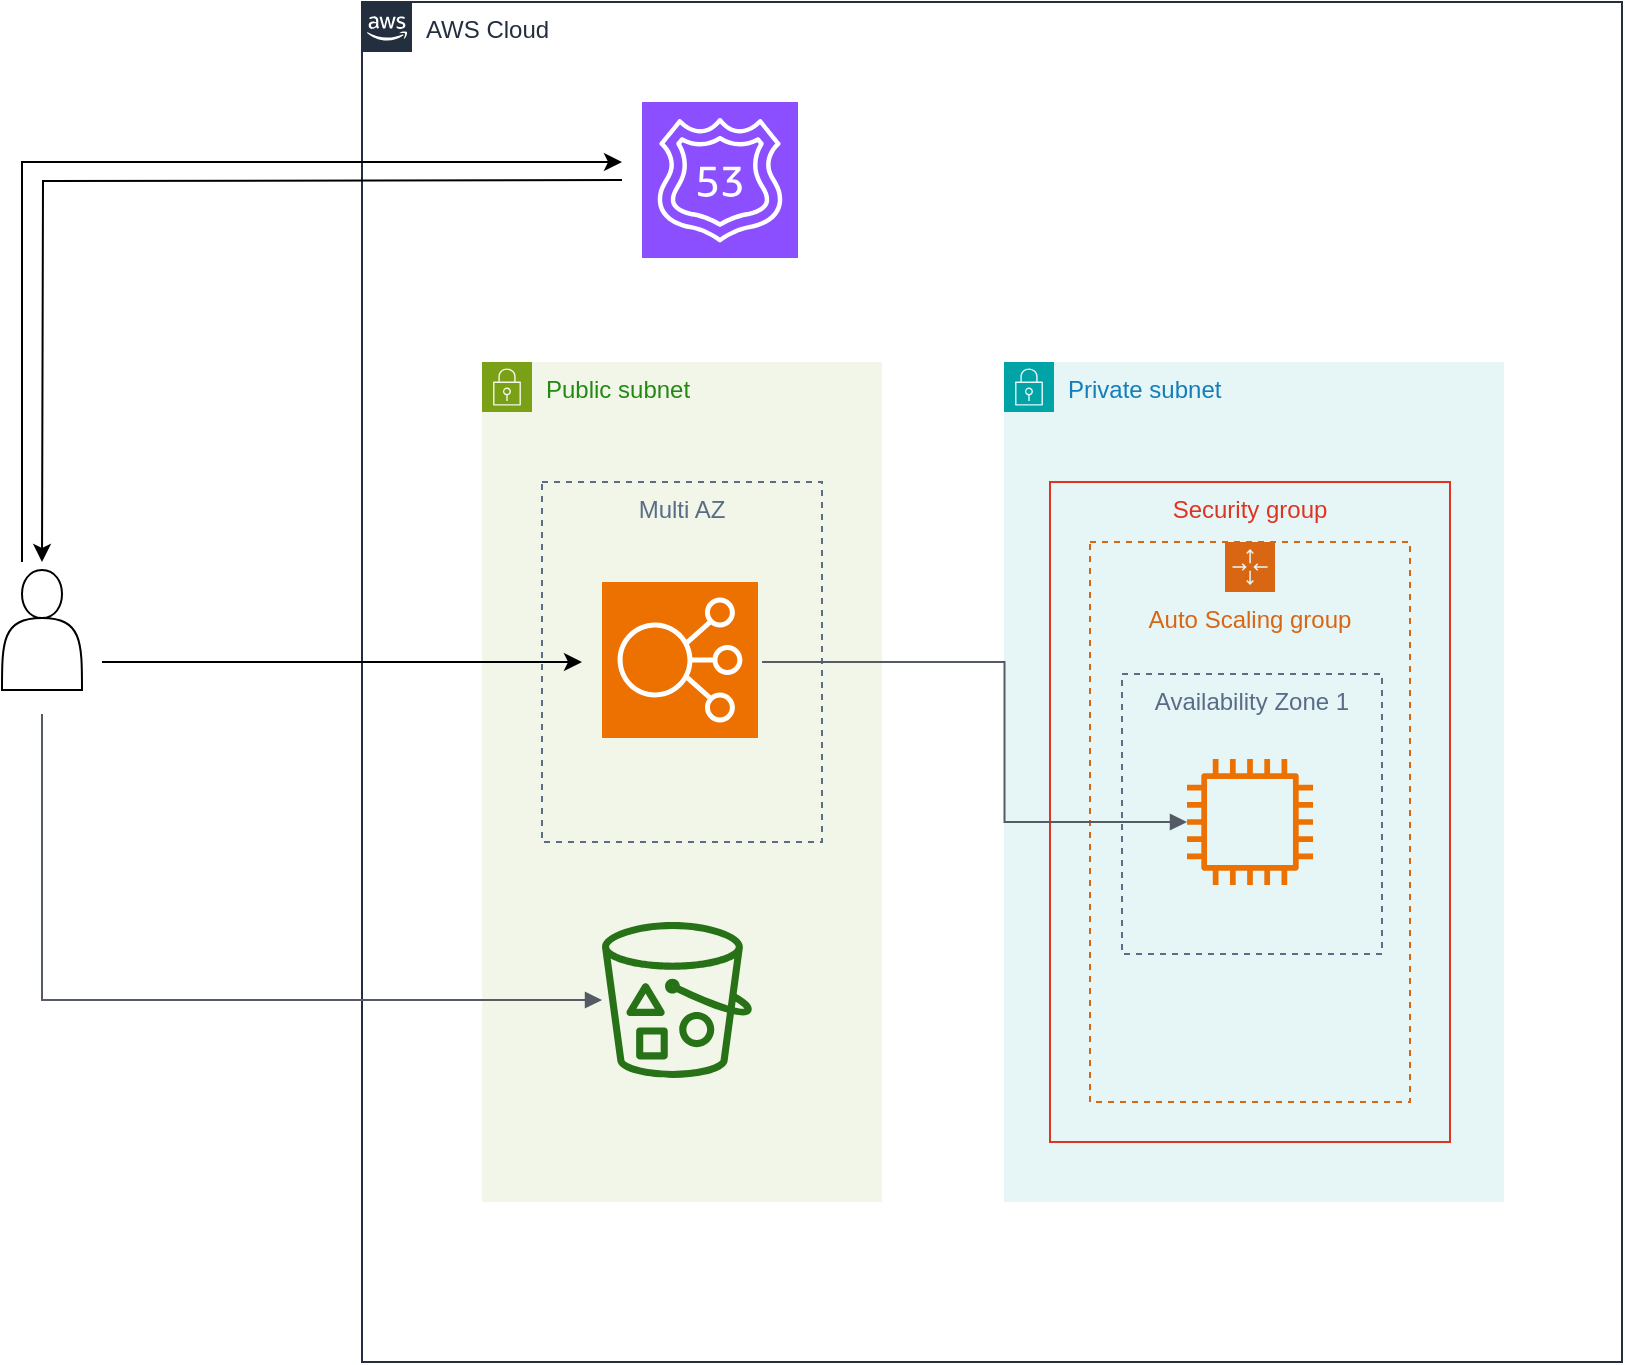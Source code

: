 <mxfile version="26.0.16">
  <diagram id="Ht1M8jgEwFfnCIfOTk4-" name="Page-1">
    <mxGraphModel dx="1912" dy="1072" grid="1" gridSize="10" guides="1" tooltips="1" connect="1" arrows="1" fold="1" page="1" pageScale="1" pageWidth="1169" pageHeight="827" math="0" shadow="0">
      <root>
        <mxCell id="0" />
        <mxCell id="1" parent="0" />
        <mxCell id="UEzPUAAOIrF-is8g5C7q-74" value="AWS Cloud" style="points=[[0,0],[0.25,0],[0.5,0],[0.75,0],[1,0],[1,0.25],[1,0.5],[1,0.75],[1,1],[0.75,1],[0.5,1],[0.25,1],[0,1],[0,0.75],[0,0.5],[0,0.25]];outlineConnect=0;gradientColor=none;html=1;whiteSpace=wrap;fontSize=12;fontStyle=0;shape=mxgraph.aws4.group;grIcon=mxgraph.aws4.group_aws_cloud_alt;strokeColor=#232F3E;fillColor=none;verticalAlign=top;align=left;spacingLeft=30;fontColor=#232F3E;dashed=0;labelBackgroundColor=#ffffff;container=1;pointerEvents=0;collapsible=0;recursiveResize=0;" parent="1" vertex="1">
          <mxGeometry x="320" y="74" width="630" height="680" as="geometry" />
        </mxCell>
        <mxCell id="Gp06QSU5Ox1vAtpwQXHN-2" value="" style="sketch=0;points=[[0,0,0],[0.25,0,0],[0.5,0,0],[0.75,0,0],[1,0,0],[0,1,0],[0.25,1,0],[0.5,1,0],[0.75,1,0],[1,1,0],[0,0.25,0],[0,0.5,0],[0,0.75,0],[1,0.25,0],[1,0.5,0],[1,0.75,0]];outlineConnect=0;fontColor=#232F3E;fillColor=#8C4FFF;strokeColor=#ffffff;dashed=0;verticalLabelPosition=bottom;verticalAlign=top;align=center;html=1;fontSize=12;fontStyle=0;aspect=fixed;shape=mxgraph.aws4.resourceIcon;resIcon=mxgraph.aws4.route_53;" vertex="1" parent="UEzPUAAOIrF-is8g5C7q-74">
          <mxGeometry x="140" y="50" width="78" height="78" as="geometry" />
        </mxCell>
        <mxCell id="Gp06QSU5Ox1vAtpwQXHN-17" value="Public subnet" style="points=[[0,0],[0.25,0],[0.5,0],[0.75,0],[1,0],[1,0.25],[1,0.5],[1,0.75],[1,1],[0.75,1],[0.5,1],[0.25,1],[0,1],[0,0.75],[0,0.5],[0,0.25]];outlineConnect=0;gradientColor=none;html=1;whiteSpace=wrap;fontSize=12;fontStyle=0;container=1;pointerEvents=0;collapsible=0;recursiveResize=0;shape=mxgraph.aws4.group;grIcon=mxgraph.aws4.group_security_group;grStroke=0;strokeColor=#7AA116;fillColor=#F2F6E8;verticalAlign=top;align=left;spacingLeft=30;fontColor=#248814;dashed=0;" vertex="1" parent="UEzPUAAOIrF-is8g5C7q-74">
          <mxGeometry x="60" y="180" width="200" height="420" as="geometry" />
        </mxCell>
        <mxCell id="UEzPUAAOIrF-is8g5C7q-77" value="" style="outlineConnect=0;fontColor=#232F3E;gradientColor=none;fillColor=#277116;strokeColor=none;dashed=0;verticalLabelPosition=bottom;verticalAlign=top;align=center;html=1;fontSize=12;fontStyle=0;aspect=fixed;pointerEvents=1;shape=mxgraph.aws4.bucket_with_objects;labelBackgroundColor=#ffffff;" parent="Gp06QSU5Ox1vAtpwQXHN-17" vertex="1">
          <mxGeometry x="60" y="280" width="75" height="78" as="geometry" />
        </mxCell>
        <mxCell id="Gp06QSU5Ox1vAtpwQXHN-8" value="" style="sketch=0;points=[[0,0,0],[0.25,0,0],[0.5,0,0],[0.75,0,0],[1,0,0],[0,1,0],[0.25,1,0],[0.5,1,0],[0.75,1,0],[1,1,0],[0,0.25,0],[0,0.5,0],[0,0.75,0],[1,0.25,0],[1,0.5,0],[1,0.75,0]];outlineConnect=0;fontColor=#232F3E;fillColor=#ED7100;strokeColor=#ffffff;dashed=0;verticalLabelPosition=bottom;verticalAlign=top;align=center;html=1;fontSize=12;fontStyle=0;aspect=fixed;shape=mxgraph.aws4.resourceIcon;resIcon=mxgraph.aws4.elastic_load_balancing;" vertex="1" parent="UEzPUAAOIrF-is8g5C7q-74">
          <mxGeometry x="120" y="290" width="78" height="78" as="geometry" />
        </mxCell>
        <mxCell id="Gp06QSU5Ox1vAtpwQXHN-11" value="Multi AZ" style="fillColor=none;strokeColor=#5A6C86;dashed=1;verticalAlign=top;fontStyle=0;fontColor=#5A6C86;whiteSpace=wrap;html=1;" vertex="1" parent="UEzPUAAOIrF-is8g5C7q-74">
          <mxGeometry x="90" y="240" width="140" height="180" as="geometry" />
        </mxCell>
        <mxCell id="Gp06QSU5Ox1vAtpwQXHN-1" value="" style="shape=actor;whiteSpace=wrap;html=1;" vertex="1" parent="1">
          <mxGeometry x="140" y="358" width="40" height="60" as="geometry" />
        </mxCell>
        <mxCell id="Gp06QSU5Ox1vAtpwQXHN-4" style="edgeStyle=orthogonalEdgeStyle;rounded=0;orthogonalLoop=1;jettySize=auto;html=1;" edge="1" parent="1">
          <mxGeometry relative="1" as="geometry">
            <mxPoint x="150" y="354" as="sourcePoint" />
            <mxPoint x="450" y="154" as="targetPoint" />
            <Array as="points">
              <mxPoint x="150" y="354" />
              <mxPoint x="150" y="154" />
              <mxPoint x="460" y="154" />
            </Array>
          </mxGeometry>
        </mxCell>
        <mxCell id="Gp06QSU5Ox1vAtpwQXHN-6" style="edgeStyle=orthogonalEdgeStyle;rounded=0;orthogonalLoop=1;jettySize=auto;html=1;" edge="1" parent="1">
          <mxGeometry relative="1" as="geometry">
            <mxPoint x="450" y="163" as="sourcePoint" />
            <mxPoint x="160" y="354" as="targetPoint" />
          </mxGeometry>
        </mxCell>
        <mxCell id="Gp06QSU5Ox1vAtpwQXHN-14" value="" style="endArrow=classic;html=1;rounded=0;" edge="1" parent="1">
          <mxGeometry width="50" height="50" relative="1" as="geometry">
            <mxPoint x="190" y="404" as="sourcePoint" />
            <mxPoint x="430" y="404" as="targetPoint" />
          </mxGeometry>
        </mxCell>
        <mxCell id="Gp06QSU5Ox1vAtpwQXHN-19" value="" style="edgeStyle=orthogonalEdgeStyle;html=1;endArrow=block;elbow=vertical;startArrow=none;endFill=1;strokeColor=#545B64;rounded=0;" edge="1" parent="1" target="UEzPUAAOIrF-is8g5C7q-77">
          <mxGeometry width="100" relative="1" as="geometry">
            <mxPoint x="160" y="430" as="sourcePoint" />
            <mxPoint x="290" y="614" as="targetPoint" />
            <Array as="points">
              <mxPoint x="160" y="434" />
              <mxPoint x="160" y="573" />
            </Array>
          </mxGeometry>
        </mxCell>
        <mxCell id="Gp06QSU5Ox1vAtpwQXHN-20" value="Private subnet" style="points=[[0,0],[0.25,0],[0.5,0],[0.75,0],[1,0],[1,0.25],[1,0.5],[1,0.75],[1,1],[0.75,1],[0.5,1],[0.25,1],[0,1],[0,0.75],[0,0.5],[0,0.25]];outlineConnect=0;gradientColor=none;html=1;whiteSpace=wrap;fontSize=12;fontStyle=0;container=1;pointerEvents=0;collapsible=0;recursiveResize=0;shape=mxgraph.aws4.group;grIcon=mxgraph.aws4.group_security_group;grStroke=0;strokeColor=#00A4A6;fillColor=#E6F6F7;verticalAlign=top;align=left;spacingLeft=30;fontColor=#147EBA;dashed=0;" vertex="1" parent="1">
          <mxGeometry x="641" y="254" width="250" height="420" as="geometry" />
        </mxCell>
        <mxCell id="Gp06QSU5Ox1vAtpwQXHN-25" value="Security group" style="fillColor=none;strokeColor=#DD3522;verticalAlign=top;fontStyle=0;fontColor=#DD3522;whiteSpace=wrap;html=1;" vertex="1" parent="Gp06QSU5Ox1vAtpwQXHN-20">
          <mxGeometry x="23" y="60" width="200" height="330" as="geometry" />
        </mxCell>
        <mxCell id="Gp06QSU5Ox1vAtpwQXHN-26" value="Auto Scaling group" style="points=[[0,0],[0.25,0],[0.5,0],[0.75,0],[1,0],[1,0.25],[1,0.5],[1,0.75],[1,1],[0.75,1],[0.5,1],[0.25,1],[0,1],[0,0.75],[0,0.5],[0,0.25]];outlineConnect=0;gradientColor=none;html=1;whiteSpace=wrap;fontSize=12;fontStyle=0;container=1;pointerEvents=0;collapsible=0;recursiveResize=0;shape=mxgraph.aws4.groupCenter;grIcon=mxgraph.aws4.group_auto_scaling_group;grStroke=1;strokeColor=#D86613;fillColor=none;verticalAlign=top;align=center;fontColor=#D86613;dashed=1;spacingTop=25;" vertex="1" parent="Gp06QSU5Ox1vAtpwQXHN-20">
          <mxGeometry x="43" y="90" width="160" height="280" as="geometry" />
        </mxCell>
        <mxCell id="Gp06QSU5Ox1vAtpwQXHN-22" value="" style="sketch=0;outlineConnect=0;fontColor=#232F3E;gradientColor=none;fillColor=#ED7100;strokeColor=none;dashed=0;verticalLabelPosition=bottom;verticalAlign=top;align=center;html=1;fontSize=12;fontStyle=0;aspect=fixed;pointerEvents=1;shape=mxgraph.aws4.instance2;" vertex="1" parent="Gp06QSU5Ox1vAtpwQXHN-26">
          <mxGeometry x="48.5" y="108.5" width="63" height="63" as="geometry" />
        </mxCell>
        <mxCell id="Gp06QSU5Ox1vAtpwQXHN-28" value="" style="edgeStyle=orthogonalEdgeStyle;html=1;endArrow=block;elbow=vertical;startArrow=none;endFill=1;strokeColor=#545B64;rounded=0;exitX=0.786;exitY=0.5;exitDx=0;exitDy=0;exitPerimeter=0;" edge="1" parent="1" source="Gp06QSU5Ox1vAtpwQXHN-11" target="Gp06QSU5Ox1vAtpwQXHN-22">
          <mxGeometry width="100" relative="1" as="geometry">
            <mxPoint x="680" y="434" as="sourcePoint" />
            <mxPoint x="780" y="434" as="targetPoint" />
          </mxGeometry>
        </mxCell>
        <mxCell id="Gp06QSU5Ox1vAtpwQXHN-29" value="Availability Zone 1" style="fillColor=none;strokeColor=#5A6C86;dashed=1;verticalAlign=top;fontStyle=0;fontColor=#5A6C86;whiteSpace=wrap;html=1;" vertex="1" parent="1">
          <mxGeometry x="700" y="410" width="130" height="140" as="geometry" />
        </mxCell>
      </root>
    </mxGraphModel>
  </diagram>
</mxfile>
